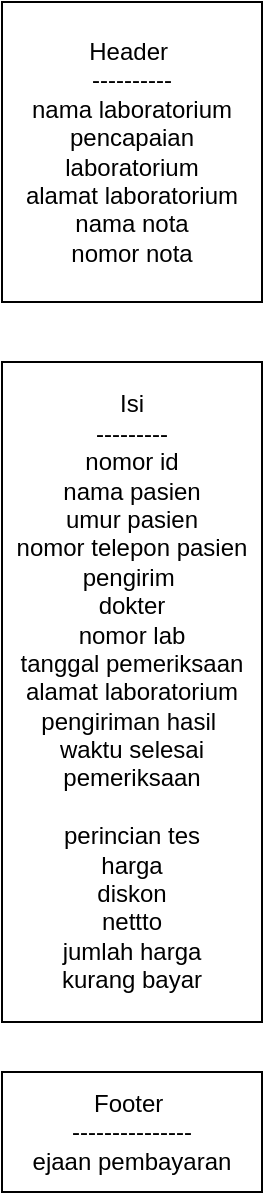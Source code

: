 <mxfile version="15.1.0" type="device"><diagram id="B_VSiLNXu9CKtj_QUv5d" name="Page-1"><mxGraphModel dx="310" dy="619" grid="1" gridSize="10" guides="1" tooltips="1" connect="1" arrows="1" fold="1" page="1" pageScale="1" pageWidth="827" pageHeight="1169" math="0" shadow="0"><root><mxCell id="0"/><mxCell id="1" parent="0"/><mxCell id="csCMBRTTVikRtPHUNZ77-1" value="Header&amp;nbsp;&lt;br&gt;----------&lt;br&gt;nama laboratorium&lt;br&gt;pencapaian laboratorium&lt;br&gt;alamat laboratorium&lt;br&gt;nama nota&lt;br&gt;nomor nota" style="rounded=0;whiteSpace=wrap;html=1;" vertex="1" parent="1"><mxGeometry x="50" y="50" width="130" height="150" as="geometry"/></mxCell><mxCell id="csCMBRTTVikRtPHUNZ77-2" value="Isi&lt;br&gt;---------&lt;br&gt;nomor id&lt;br&gt;nama pasien&lt;br&gt;umur pasien&lt;br&gt;nomor telepon pasien&lt;br&gt;pengirim&amp;nbsp;&lt;br&gt;dokter&lt;br&gt;nomor lab&lt;br&gt;tanggal pemeriksaan&lt;br&gt;alamat laboratorium&lt;br&gt;pengiriman hasil&amp;nbsp;&lt;br&gt;waktu selesai pemeriksaan&lt;br&gt;&lt;br&gt;perincian tes&lt;br&gt;harga&lt;br&gt;diskon&lt;br&gt;nettto&lt;br&gt;jumlah harga&lt;br&gt;kurang bayar" style="rounded=0;whiteSpace=wrap;html=1;" vertex="1" parent="1"><mxGeometry x="50" y="230" width="130" height="330" as="geometry"/></mxCell><mxCell id="csCMBRTTVikRtPHUNZ77-3" value="Footer&amp;nbsp;&lt;br&gt;---------------&lt;br&gt;ejaan pembayaran" style="rounded=0;whiteSpace=wrap;html=1;" vertex="1" parent="1"><mxGeometry x="50" y="585" width="130" height="60" as="geometry"/></mxCell></root></mxGraphModel></diagram></mxfile>